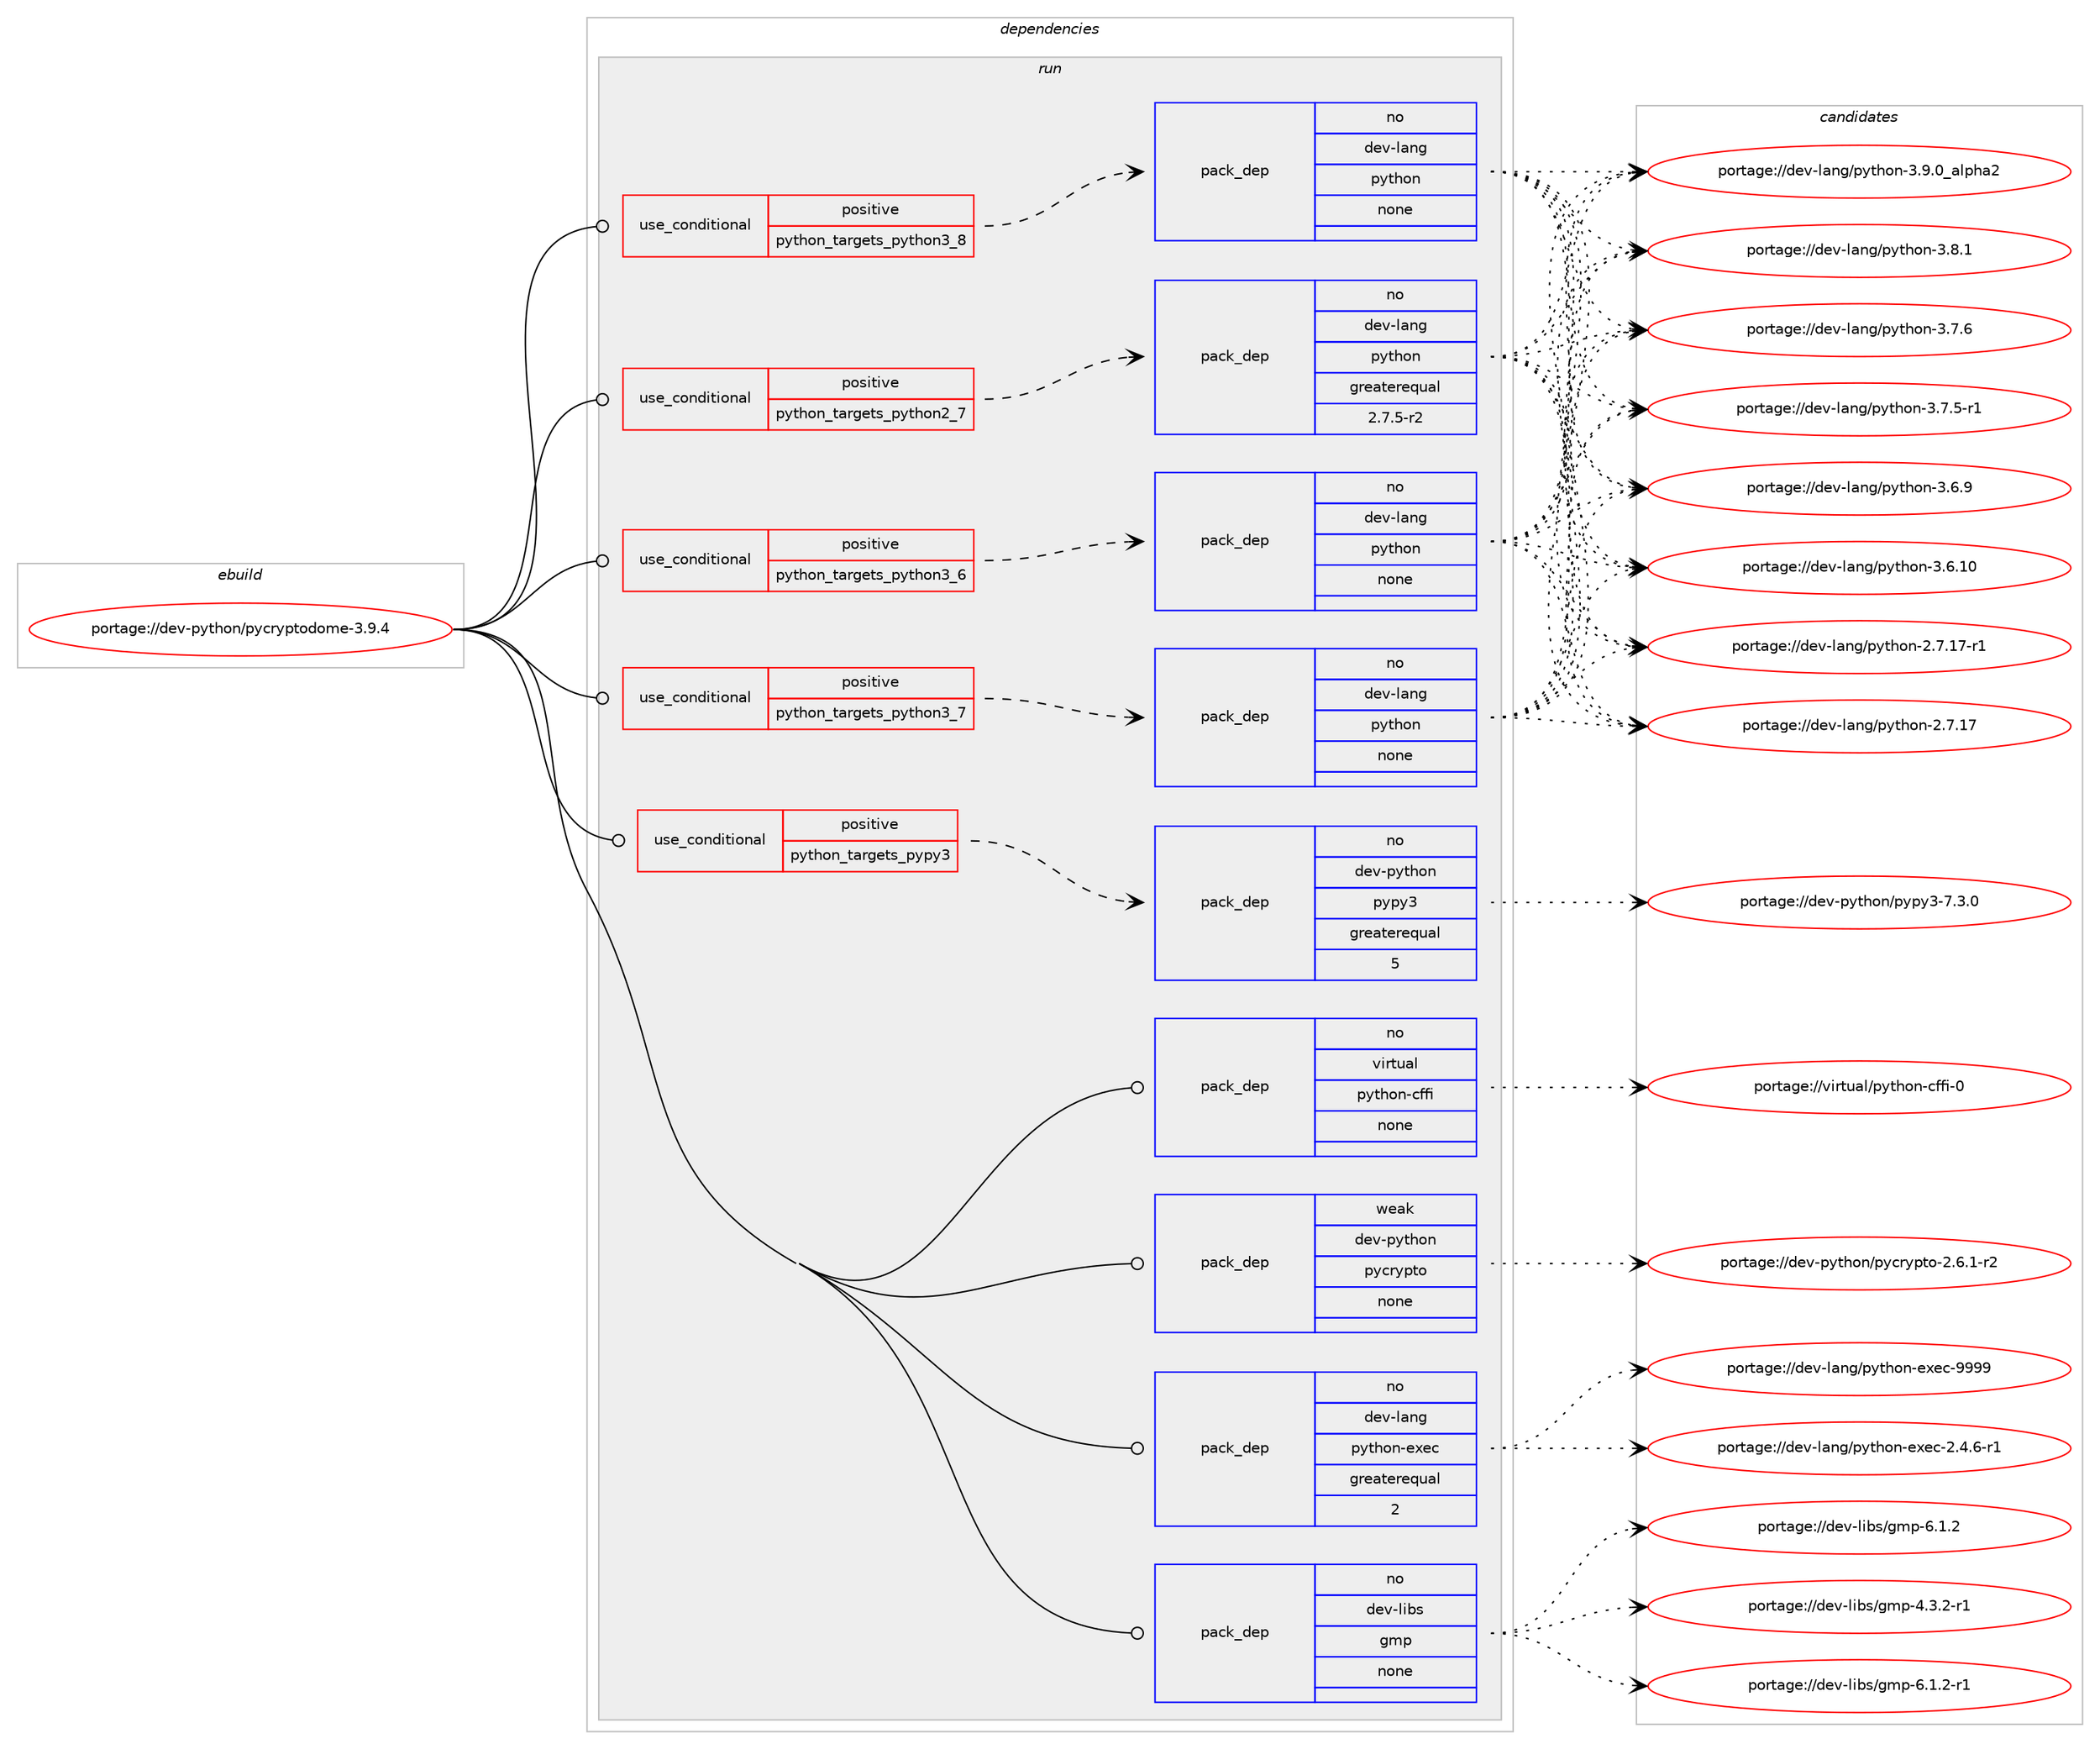 digraph prolog {

# *************
# Graph options
# *************

newrank=true;
concentrate=true;
compound=true;
graph [rankdir=LR,fontname=Helvetica,fontsize=10,ranksep=1.5];#, ranksep=2.5, nodesep=0.2];
edge  [arrowhead=vee];
node  [fontname=Helvetica,fontsize=10];

# **********
# The ebuild
# **********

subgraph cluster_leftcol {
color=gray;
label=<<i>ebuild</i>>;
id [label="portage://dev-python/pycryptodome-3.9.4", color=red, width=4, href="../dev-python/pycryptodome-3.9.4.svg"];
}

# ****************
# The dependencies
# ****************

subgraph cluster_midcol {
color=gray;
label=<<i>dependencies</i>>;
subgraph cluster_compile {
fillcolor="#eeeeee";
style=filled;
label=<<i>compile</i>>;
}
subgraph cluster_compileandrun {
fillcolor="#eeeeee";
style=filled;
label=<<i>compile and run</i>>;
}
subgraph cluster_run {
fillcolor="#eeeeee";
style=filled;
label=<<i>run</i>>;
subgraph cond109765 {
dependency439081 [label=<<TABLE BORDER="0" CELLBORDER="1" CELLSPACING="0" CELLPADDING="4"><TR><TD ROWSPAN="3" CELLPADDING="10">use_conditional</TD></TR><TR><TD>positive</TD></TR><TR><TD>python_targets_pypy3</TD></TR></TABLE>>, shape=none, color=red];
subgraph pack324378 {
dependency439082 [label=<<TABLE BORDER="0" CELLBORDER="1" CELLSPACING="0" CELLPADDING="4" WIDTH="220"><TR><TD ROWSPAN="6" CELLPADDING="30">pack_dep</TD></TR><TR><TD WIDTH="110">no</TD></TR><TR><TD>dev-python</TD></TR><TR><TD>pypy3</TD></TR><TR><TD>greaterequal</TD></TR><TR><TD>5</TD></TR></TABLE>>, shape=none, color=blue];
}
dependency439081:e -> dependency439082:w [weight=20,style="dashed",arrowhead="vee"];
}
id:e -> dependency439081:w [weight=20,style="solid",arrowhead="odot"];
subgraph cond109766 {
dependency439083 [label=<<TABLE BORDER="0" CELLBORDER="1" CELLSPACING="0" CELLPADDING="4"><TR><TD ROWSPAN="3" CELLPADDING="10">use_conditional</TD></TR><TR><TD>positive</TD></TR><TR><TD>python_targets_python2_7</TD></TR></TABLE>>, shape=none, color=red];
subgraph pack324379 {
dependency439084 [label=<<TABLE BORDER="0" CELLBORDER="1" CELLSPACING="0" CELLPADDING="4" WIDTH="220"><TR><TD ROWSPAN="6" CELLPADDING="30">pack_dep</TD></TR><TR><TD WIDTH="110">no</TD></TR><TR><TD>dev-lang</TD></TR><TR><TD>python</TD></TR><TR><TD>greaterequal</TD></TR><TR><TD>2.7.5-r2</TD></TR></TABLE>>, shape=none, color=blue];
}
dependency439083:e -> dependency439084:w [weight=20,style="dashed",arrowhead="vee"];
}
id:e -> dependency439083:w [weight=20,style="solid",arrowhead="odot"];
subgraph cond109767 {
dependency439085 [label=<<TABLE BORDER="0" CELLBORDER="1" CELLSPACING="0" CELLPADDING="4"><TR><TD ROWSPAN="3" CELLPADDING="10">use_conditional</TD></TR><TR><TD>positive</TD></TR><TR><TD>python_targets_python3_6</TD></TR></TABLE>>, shape=none, color=red];
subgraph pack324380 {
dependency439086 [label=<<TABLE BORDER="0" CELLBORDER="1" CELLSPACING="0" CELLPADDING="4" WIDTH="220"><TR><TD ROWSPAN="6" CELLPADDING="30">pack_dep</TD></TR><TR><TD WIDTH="110">no</TD></TR><TR><TD>dev-lang</TD></TR><TR><TD>python</TD></TR><TR><TD>none</TD></TR><TR><TD></TD></TR></TABLE>>, shape=none, color=blue];
}
dependency439085:e -> dependency439086:w [weight=20,style="dashed",arrowhead="vee"];
}
id:e -> dependency439085:w [weight=20,style="solid",arrowhead="odot"];
subgraph cond109768 {
dependency439087 [label=<<TABLE BORDER="0" CELLBORDER="1" CELLSPACING="0" CELLPADDING="4"><TR><TD ROWSPAN="3" CELLPADDING="10">use_conditional</TD></TR><TR><TD>positive</TD></TR><TR><TD>python_targets_python3_7</TD></TR></TABLE>>, shape=none, color=red];
subgraph pack324381 {
dependency439088 [label=<<TABLE BORDER="0" CELLBORDER="1" CELLSPACING="0" CELLPADDING="4" WIDTH="220"><TR><TD ROWSPAN="6" CELLPADDING="30">pack_dep</TD></TR><TR><TD WIDTH="110">no</TD></TR><TR><TD>dev-lang</TD></TR><TR><TD>python</TD></TR><TR><TD>none</TD></TR><TR><TD></TD></TR></TABLE>>, shape=none, color=blue];
}
dependency439087:e -> dependency439088:w [weight=20,style="dashed",arrowhead="vee"];
}
id:e -> dependency439087:w [weight=20,style="solid",arrowhead="odot"];
subgraph cond109769 {
dependency439089 [label=<<TABLE BORDER="0" CELLBORDER="1" CELLSPACING="0" CELLPADDING="4"><TR><TD ROWSPAN="3" CELLPADDING="10">use_conditional</TD></TR><TR><TD>positive</TD></TR><TR><TD>python_targets_python3_8</TD></TR></TABLE>>, shape=none, color=red];
subgraph pack324382 {
dependency439090 [label=<<TABLE BORDER="0" CELLBORDER="1" CELLSPACING="0" CELLPADDING="4" WIDTH="220"><TR><TD ROWSPAN="6" CELLPADDING="30">pack_dep</TD></TR><TR><TD WIDTH="110">no</TD></TR><TR><TD>dev-lang</TD></TR><TR><TD>python</TD></TR><TR><TD>none</TD></TR><TR><TD></TD></TR></TABLE>>, shape=none, color=blue];
}
dependency439089:e -> dependency439090:w [weight=20,style="dashed",arrowhead="vee"];
}
id:e -> dependency439089:w [weight=20,style="solid",arrowhead="odot"];
subgraph pack324383 {
dependency439091 [label=<<TABLE BORDER="0" CELLBORDER="1" CELLSPACING="0" CELLPADDING="4" WIDTH="220"><TR><TD ROWSPAN="6" CELLPADDING="30">pack_dep</TD></TR><TR><TD WIDTH="110">no</TD></TR><TR><TD>dev-lang</TD></TR><TR><TD>python-exec</TD></TR><TR><TD>greaterequal</TD></TR><TR><TD>2</TD></TR></TABLE>>, shape=none, color=blue];
}
id:e -> dependency439091:w [weight=20,style="solid",arrowhead="odot"];
subgraph pack324384 {
dependency439092 [label=<<TABLE BORDER="0" CELLBORDER="1" CELLSPACING="0" CELLPADDING="4" WIDTH="220"><TR><TD ROWSPAN="6" CELLPADDING="30">pack_dep</TD></TR><TR><TD WIDTH="110">no</TD></TR><TR><TD>dev-libs</TD></TR><TR><TD>gmp</TD></TR><TR><TD>none</TD></TR><TR><TD></TD></TR></TABLE>>, shape=none, color=blue];
}
id:e -> dependency439092:w [weight=20,style="solid",arrowhead="odot"];
subgraph pack324385 {
dependency439093 [label=<<TABLE BORDER="0" CELLBORDER="1" CELLSPACING="0" CELLPADDING="4" WIDTH="220"><TR><TD ROWSPAN="6" CELLPADDING="30">pack_dep</TD></TR><TR><TD WIDTH="110">no</TD></TR><TR><TD>virtual</TD></TR><TR><TD>python-cffi</TD></TR><TR><TD>none</TD></TR><TR><TD></TD></TR></TABLE>>, shape=none, color=blue];
}
id:e -> dependency439093:w [weight=20,style="solid",arrowhead="odot"];
subgraph pack324386 {
dependency439094 [label=<<TABLE BORDER="0" CELLBORDER="1" CELLSPACING="0" CELLPADDING="4" WIDTH="220"><TR><TD ROWSPAN="6" CELLPADDING="30">pack_dep</TD></TR><TR><TD WIDTH="110">weak</TD></TR><TR><TD>dev-python</TD></TR><TR><TD>pycrypto</TD></TR><TR><TD>none</TD></TR><TR><TD></TD></TR></TABLE>>, shape=none, color=blue];
}
id:e -> dependency439094:w [weight=20,style="solid",arrowhead="odot"];
}
}

# **************
# The candidates
# **************

subgraph cluster_choices {
rank=same;
color=gray;
label=<<i>candidates</i>>;

subgraph choice324378 {
color=black;
nodesep=1;
choice100101118451121211161041111104711212111212151455546514648 [label="portage://dev-python/pypy3-7.3.0", color=red, width=4,href="../dev-python/pypy3-7.3.0.svg"];
dependency439082:e -> choice100101118451121211161041111104711212111212151455546514648:w [style=dotted,weight="100"];
}
subgraph choice324379 {
color=black;
nodesep=1;
choice10010111845108971101034711212111610411111045514657464895971081121049750 [label="portage://dev-lang/python-3.9.0_alpha2", color=red, width=4,href="../dev-lang/python-3.9.0_alpha2.svg"];
choice100101118451089711010347112121116104111110455146564649 [label="portage://dev-lang/python-3.8.1", color=red, width=4,href="../dev-lang/python-3.8.1.svg"];
choice100101118451089711010347112121116104111110455146554654 [label="portage://dev-lang/python-3.7.6", color=red, width=4,href="../dev-lang/python-3.7.6.svg"];
choice1001011184510897110103471121211161041111104551465546534511449 [label="portage://dev-lang/python-3.7.5-r1", color=red, width=4,href="../dev-lang/python-3.7.5-r1.svg"];
choice100101118451089711010347112121116104111110455146544657 [label="portage://dev-lang/python-3.6.9", color=red, width=4,href="../dev-lang/python-3.6.9.svg"];
choice10010111845108971101034711212111610411111045514654464948 [label="portage://dev-lang/python-3.6.10", color=red, width=4,href="../dev-lang/python-3.6.10.svg"];
choice100101118451089711010347112121116104111110455046554649554511449 [label="portage://dev-lang/python-2.7.17-r1", color=red, width=4,href="../dev-lang/python-2.7.17-r1.svg"];
choice10010111845108971101034711212111610411111045504655464955 [label="portage://dev-lang/python-2.7.17", color=red, width=4,href="../dev-lang/python-2.7.17.svg"];
dependency439084:e -> choice10010111845108971101034711212111610411111045514657464895971081121049750:w [style=dotted,weight="100"];
dependency439084:e -> choice100101118451089711010347112121116104111110455146564649:w [style=dotted,weight="100"];
dependency439084:e -> choice100101118451089711010347112121116104111110455146554654:w [style=dotted,weight="100"];
dependency439084:e -> choice1001011184510897110103471121211161041111104551465546534511449:w [style=dotted,weight="100"];
dependency439084:e -> choice100101118451089711010347112121116104111110455146544657:w [style=dotted,weight="100"];
dependency439084:e -> choice10010111845108971101034711212111610411111045514654464948:w [style=dotted,weight="100"];
dependency439084:e -> choice100101118451089711010347112121116104111110455046554649554511449:w [style=dotted,weight="100"];
dependency439084:e -> choice10010111845108971101034711212111610411111045504655464955:w [style=dotted,weight="100"];
}
subgraph choice324380 {
color=black;
nodesep=1;
choice10010111845108971101034711212111610411111045514657464895971081121049750 [label="portage://dev-lang/python-3.9.0_alpha2", color=red, width=4,href="../dev-lang/python-3.9.0_alpha2.svg"];
choice100101118451089711010347112121116104111110455146564649 [label="portage://dev-lang/python-3.8.1", color=red, width=4,href="../dev-lang/python-3.8.1.svg"];
choice100101118451089711010347112121116104111110455146554654 [label="portage://dev-lang/python-3.7.6", color=red, width=4,href="../dev-lang/python-3.7.6.svg"];
choice1001011184510897110103471121211161041111104551465546534511449 [label="portage://dev-lang/python-3.7.5-r1", color=red, width=4,href="../dev-lang/python-3.7.5-r1.svg"];
choice100101118451089711010347112121116104111110455146544657 [label="portage://dev-lang/python-3.6.9", color=red, width=4,href="../dev-lang/python-3.6.9.svg"];
choice10010111845108971101034711212111610411111045514654464948 [label="portage://dev-lang/python-3.6.10", color=red, width=4,href="../dev-lang/python-3.6.10.svg"];
choice100101118451089711010347112121116104111110455046554649554511449 [label="portage://dev-lang/python-2.7.17-r1", color=red, width=4,href="../dev-lang/python-2.7.17-r1.svg"];
choice10010111845108971101034711212111610411111045504655464955 [label="portage://dev-lang/python-2.7.17", color=red, width=4,href="../dev-lang/python-2.7.17.svg"];
dependency439086:e -> choice10010111845108971101034711212111610411111045514657464895971081121049750:w [style=dotted,weight="100"];
dependency439086:e -> choice100101118451089711010347112121116104111110455146564649:w [style=dotted,weight="100"];
dependency439086:e -> choice100101118451089711010347112121116104111110455146554654:w [style=dotted,weight="100"];
dependency439086:e -> choice1001011184510897110103471121211161041111104551465546534511449:w [style=dotted,weight="100"];
dependency439086:e -> choice100101118451089711010347112121116104111110455146544657:w [style=dotted,weight="100"];
dependency439086:e -> choice10010111845108971101034711212111610411111045514654464948:w [style=dotted,weight="100"];
dependency439086:e -> choice100101118451089711010347112121116104111110455046554649554511449:w [style=dotted,weight="100"];
dependency439086:e -> choice10010111845108971101034711212111610411111045504655464955:w [style=dotted,weight="100"];
}
subgraph choice324381 {
color=black;
nodesep=1;
choice10010111845108971101034711212111610411111045514657464895971081121049750 [label="portage://dev-lang/python-3.9.0_alpha2", color=red, width=4,href="../dev-lang/python-3.9.0_alpha2.svg"];
choice100101118451089711010347112121116104111110455146564649 [label="portage://dev-lang/python-3.8.1", color=red, width=4,href="../dev-lang/python-3.8.1.svg"];
choice100101118451089711010347112121116104111110455146554654 [label="portage://dev-lang/python-3.7.6", color=red, width=4,href="../dev-lang/python-3.7.6.svg"];
choice1001011184510897110103471121211161041111104551465546534511449 [label="portage://dev-lang/python-3.7.5-r1", color=red, width=4,href="../dev-lang/python-3.7.5-r1.svg"];
choice100101118451089711010347112121116104111110455146544657 [label="portage://dev-lang/python-3.6.9", color=red, width=4,href="../dev-lang/python-3.6.9.svg"];
choice10010111845108971101034711212111610411111045514654464948 [label="portage://dev-lang/python-3.6.10", color=red, width=4,href="../dev-lang/python-3.6.10.svg"];
choice100101118451089711010347112121116104111110455046554649554511449 [label="portage://dev-lang/python-2.7.17-r1", color=red, width=4,href="../dev-lang/python-2.7.17-r1.svg"];
choice10010111845108971101034711212111610411111045504655464955 [label="portage://dev-lang/python-2.7.17", color=red, width=4,href="../dev-lang/python-2.7.17.svg"];
dependency439088:e -> choice10010111845108971101034711212111610411111045514657464895971081121049750:w [style=dotted,weight="100"];
dependency439088:e -> choice100101118451089711010347112121116104111110455146564649:w [style=dotted,weight="100"];
dependency439088:e -> choice100101118451089711010347112121116104111110455146554654:w [style=dotted,weight="100"];
dependency439088:e -> choice1001011184510897110103471121211161041111104551465546534511449:w [style=dotted,weight="100"];
dependency439088:e -> choice100101118451089711010347112121116104111110455146544657:w [style=dotted,weight="100"];
dependency439088:e -> choice10010111845108971101034711212111610411111045514654464948:w [style=dotted,weight="100"];
dependency439088:e -> choice100101118451089711010347112121116104111110455046554649554511449:w [style=dotted,weight="100"];
dependency439088:e -> choice10010111845108971101034711212111610411111045504655464955:w [style=dotted,weight="100"];
}
subgraph choice324382 {
color=black;
nodesep=1;
choice10010111845108971101034711212111610411111045514657464895971081121049750 [label="portage://dev-lang/python-3.9.0_alpha2", color=red, width=4,href="../dev-lang/python-3.9.0_alpha2.svg"];
choice100101118451089711010347112121116104111110455146564649 [label="portage://dev-lang/python-3.8.1", color=red, width=4,href="../dev-lang/python-3.8.1.svg"];
choice100101118451089711010347112121116104111110455146554654 [label="portage://dev-lang/python-3.7.6", color=red, width=4,href="../dev-lang/python-3.7.6.svg"];
choice1001011184510897110103471121211161041111104551465546534511449 [label="portage://dev-lang/python-3.7.5-r1", color=red, width=4,href="../dev-lang/python-3.7.5-r1.svg"];
choice100101118451089711010347112121116104111110455146544657 [label="portage://dev-lang/python-3.6.9", color=red, width=4,href="../dev-lang/python-3.6.9.svg"];
choice10010111845108971101034711212111610411111045514654464948 [label="portage://dev-lang/python-3.6.10", color=red, width=4,href="../dev-lang/python-3.6.10.svg"];
choice100101118451089711010347112121116104111110455046554649554511449 [label="portage://dev-lang/python-2.7.17-r1", color=red, width=4,href="../dev-lang/python-2.7.17-r1.svg"];
choice10010111845108971101034711212111610411111045504655464955 [label="portage://dev-lang/python-2.7.17", color=red, width=4,href="../dev-lang/python-2.7.17.svg"];
dependency439090:e -> choice10010111845108971101034711212111610411111045514657464895971081121049750:w [style=dotted,weight="100"];
dependency439090:e -> choice100101118451089711010347112121116104111110455146564649:w [style=dotted,weight="100"];
dependency439090:e -> choice100101118451089711010347112121116104111110455146554654:w [style=dotted,weight="100"];
dependency439090:e -> choice1001011184510897110103471121211161041111104551465546534511449:w [style=dotted,weight="100"];
dependency439090:e -> choice100101118451089711010347112121116104111110455146544657:w [style=dotted,weight="100"];
dependency439090:e -> choice10010111845108971101034711212111610411111045514654464948:w [style=dotted,weight="100"];
dependency439090:e -> choice100101118451089711010347112121116104111110455046554649554511449:w [style=dotted,weight="100"];
dependency439090:e -> choice10010111845108971101034711212111610411111045504655464955:w [style=dotted,weight="100"];
}
subgraph choice324383 {
color=black;
nodesep=1;
choice10010111845108971101034711212111610411111045101120101994557575757 [label="portage://dev-lang/python-exec-9999", color=red, width=4,href="../dev-lang/python-exec-9999.svg"];
choice10010111845108971101034711212111610411111045101120101994550465246544511449 [label="portage://dev-lang/python-exec-2.4.6-r1", color=red, width=4,href="../dev-lang/python-exec-2.4.6-r1.svg"];
dependency439091:e -> choice10010111845108971101034711212111610411111045101120101994557575757:w [style=dotted,weight="100"];
dependency439091:e -> choice10010111845108971101034711212111610411111045101120101994550465246544511449:w [style=dotted,weight="100"];
}
subgraph choice324384 {
color=black;
nodesep=1;
choice1001011184510810598115471031091124554464946504511449 [label="portage://dev-libs/gmp-6.1.2-r1", color=red, width=4,href="../dev-libs/gmp-6.1.2-r1.svg"];
choice100101118451081059811547103109112455446494650 [label="portage://dev-libs/gmp-6.1.2", color=red, width=4,href="../dev-libs/gmp-6.1.2.svg"];
choice1001011184510810598115471031091124552465146504511449 [label="portage://dev-libs/gmp-4.3.2-r1", color=red, width=4,href="../dev-libs/gmp-4.3.2-r1.svg"];
dependency439092:e -> choice1001011184510810598115471031091124554464946504511449:w [style=dotted,weight="100"];
dependency439092:e -> choice100101118451081059811547103109112455446494650:w [style=dotted,weight="100"];
dependency439092:e -> choice1001011184510810598115471031091124552465146504511449:w [style=dotted,weight="100"];
}
subgraph choice324385 {
color=black;
nodesep=1;
choice118105114116117971084711212111610411111045991021021054548 [label="portage://virtual/python-cffi-0", color=red, width=4,href="../virtual/python-cffi-0.svg"];
dependency439093:e -> choice118105114116117971084711212111610411111045991021021054548:w [style=dotted,weight="100"];
}
subgraph choice324386 {
color=black;
nodesep=1;
choice1001011184511212111610411111047112121991141211121161114550465446494511450 [label="portage://dev-python/pycrypto-2.6.1-r2", color=red, width=4,href="../dev-python/pycrypto-2.6.1-r2.svg"];
dependency439094:e -> choice1001011184511212111610411111047112121991141211121161114550465446494511450:w [style=dotted,weight="100"];
}
}

}

